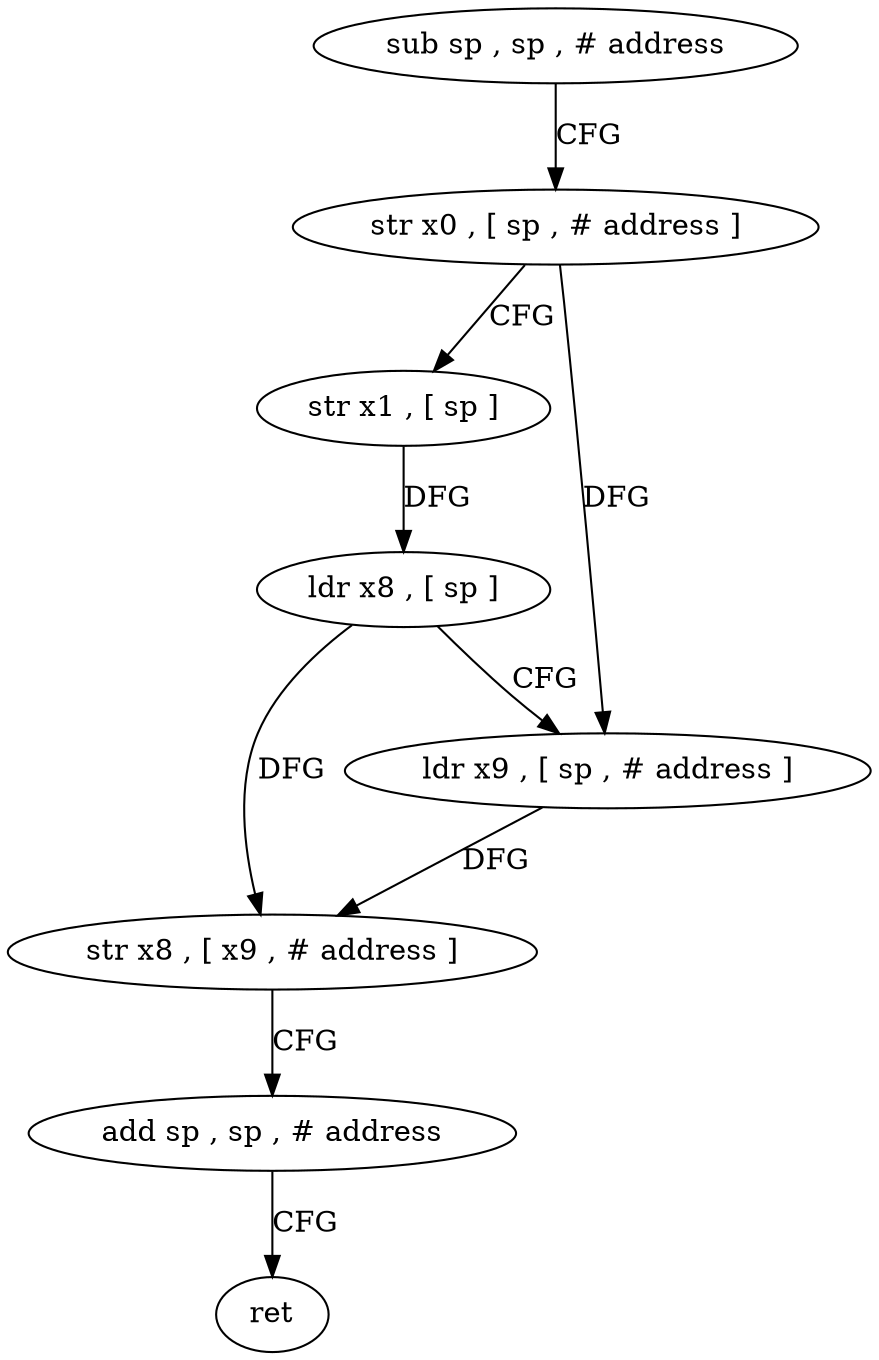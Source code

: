 digraph "func" {
"4237372" [label = "sub sp , sp , # address" ]
"4237376" [label = "str x0 , [ sp , # address ]" ]
"4237380" [label = "str x1 , [ sp ]" ]
"4237384" [label = "ldr x8 , [ sp ]" ]
"4237388" [label = "ldr x9 , [ sp , # address ]" ]
"4237392" [label = "str x8 , [ x9 , # address ]" ]
"4237396" [label = "add sp , sp , # address" ]
"4237400" [label = "ret" ]
"4237372" -> "4237376" [ label = "CFG" ]
"4237376" -> "4237380" [ label = "CFG" ]
"4237376" -> "4237388" [ label = "DFG" ]
"4237380" -> "4237384" [ label = "DFG" ]
"4237384" -> "4237388" [ label = "CFG" ]
"4237384" -> "4237392" [ label = "DFG" ]
"4237388" -> "4237392" [ label = "DFG" ]
"4237392" -> "4237396" [ label = "CFG" ]
"4237396" -> "4237400" [ label = "CFG" ]
}
